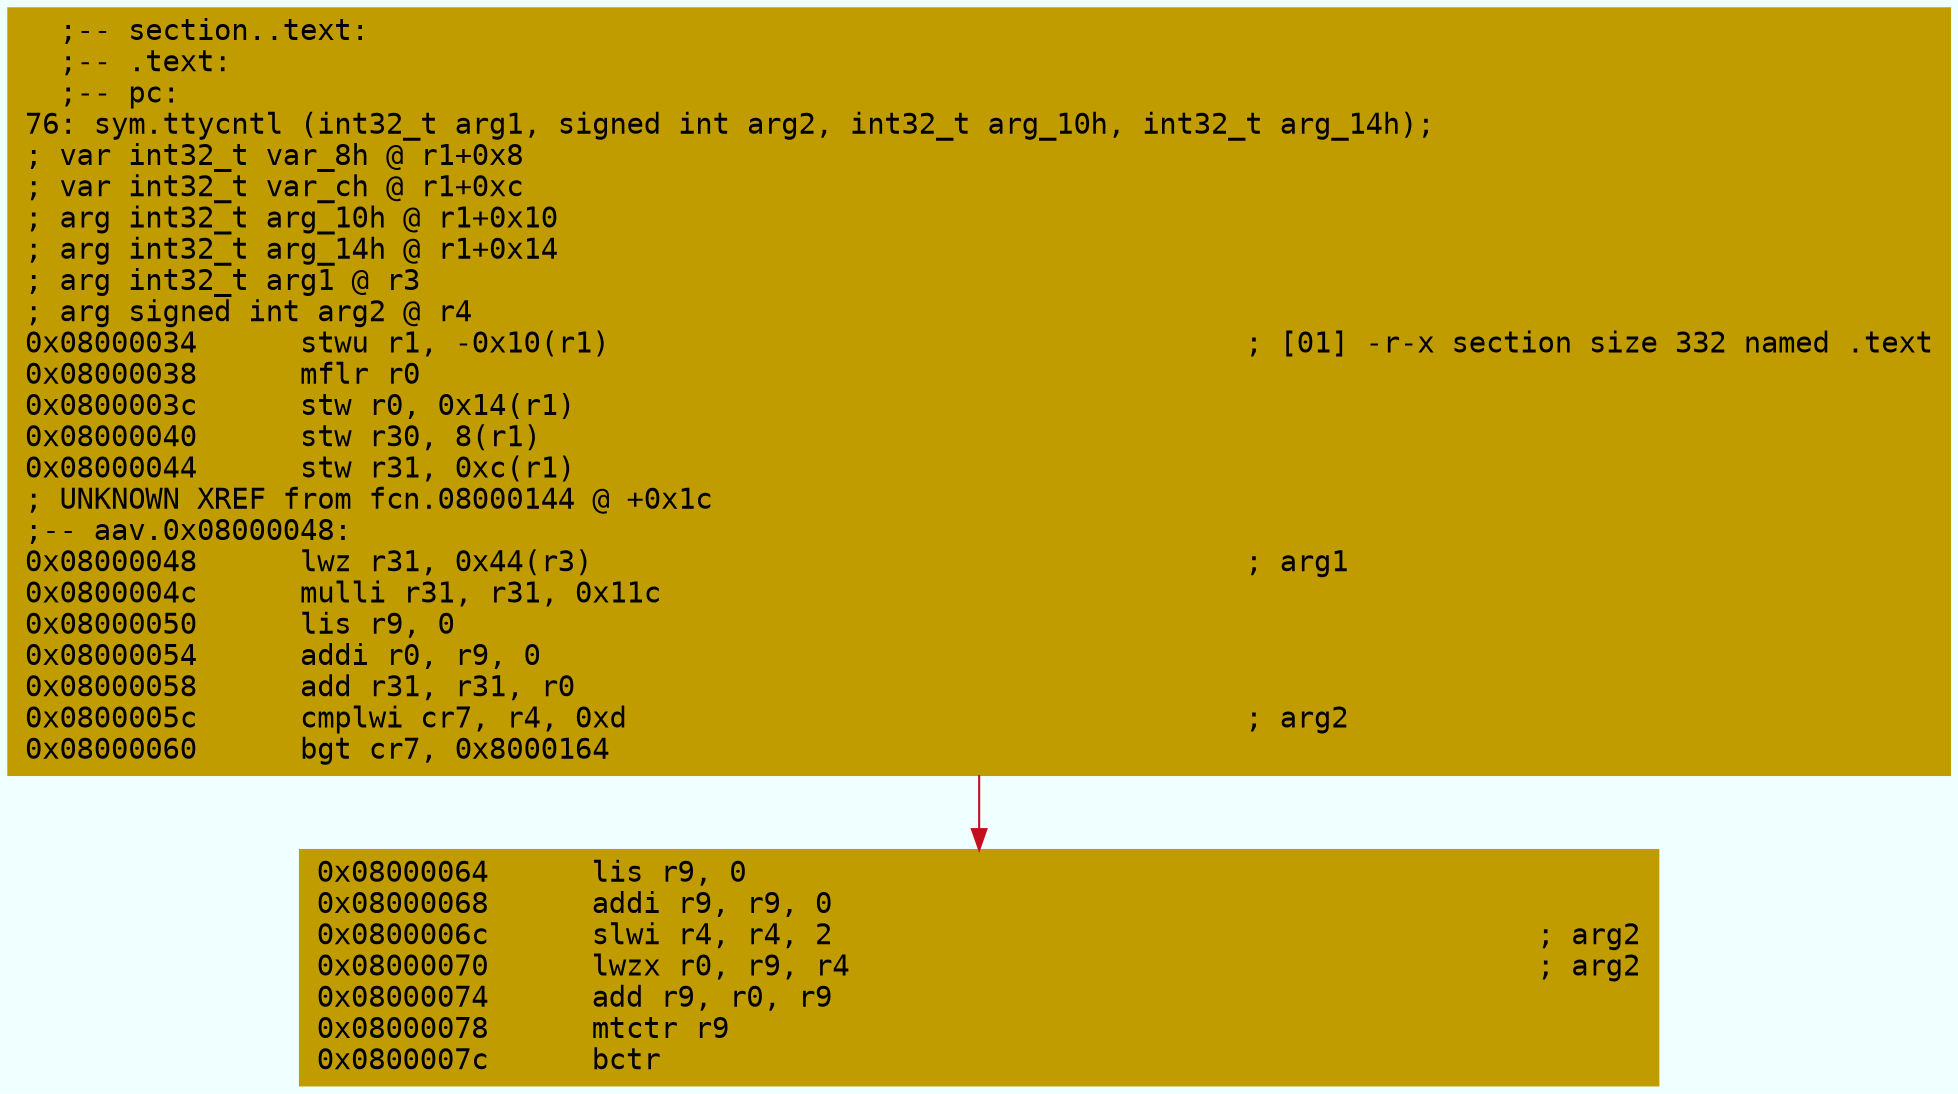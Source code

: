 digraph code {
	graph [bgcolor=azure fontsize=8 fontname="Courier" splines="ortho"];
	node [fillcolor=gray style=filled shape=box];
	edge [arrowhead="normal"];
	"0x08000034" [URL="sym.ttycntl/0x08000034", fillcolor="#c19c00",color="#c19c00", fontname="Courier",label="  ;-- section..text:\l  ;-- .text:\l  ;-- pc:\l76: sym.ttycntl (int32_t arg1, signed int arg2, int32_t arg_10h, int32_t arg_14h);\l; var int32_t var_8h @ r1+0x8\l; var int32_t var_ch @ r1+0xc\l; arg int32_t arg_10h @ r1+0x10\l; arg int32_t arg_14h @ r1+0x14\l; arg int32_t arg1 @ r3\l; arg signed int arg2 @ r4\l0x08000034      stwu r1, -0x10(r1)                                     ; [01] -r-x section size 332 named .text\l0x08000038      mflr r0\l0x0800003c      stw r0, 0x14(r1)\l0x08000040      stw r30, 8(r1)\l0x08000044      stw r31, 0xc(r1)\l; UNKNOWN XREF from fcn.08000144 @ +0x1c\l;-- aav.0x08000048:\l0x08000048      lwz r31, 0x44(r3)                                      ; arg1\l0x0800004c      mulli r31, r31, 0x11c\l0x08000050      lis r9, 0\l0x08000054      addi r0, r9, 0\l0x08000058      add r31, r31, r0\l0x0800005c      cmplwi cr7, r4, 0xd                                    ; arg2\l0x08000060      bgt cr7, 0x8000164\l"]
	"0x08000064" [URL="sym.ttycntl/0x08000064", fillcolor="#c19c00",color="#c19c00", fontname="Courier",label="0x08000064      lis r9, 0\l0x08000068      addi r9, r9, 0\l0x0800006c      slwi r4, r4, 2                                         ; arg2\l0x08000070      lwzx r0, r9, r4                                        ; arg2\l0x08000074      add r9, r0, r9\l0x08000078      mtctr r9\l0x0800007c      bctr\l"]
        "0x08000034" -> "0x08000064" [color="#c50f1f"];
}
